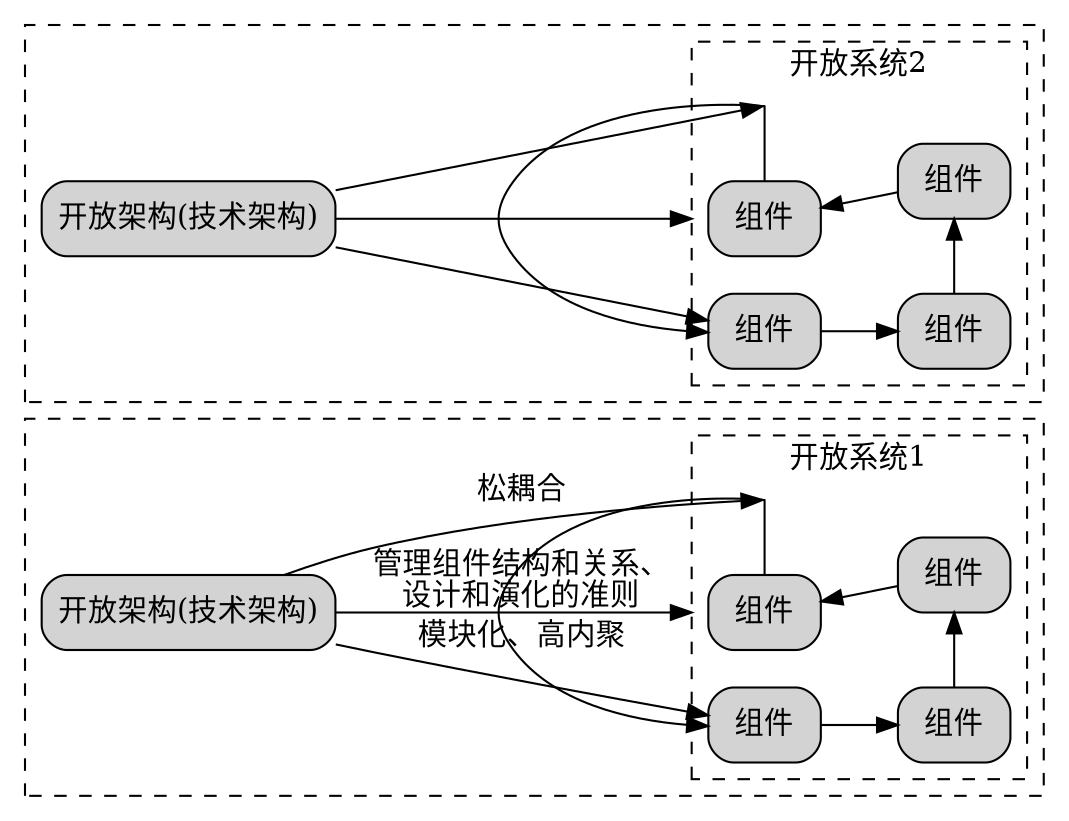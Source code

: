digraph G {
  graph [rankdir=LR,compound=true];
  node [shape=box, style="rounded,filled"];
  
  subgraph cluster1{
    label="";
	style = dashed;
    
    subgraph cluster_system1{
      label="开放系统1"
      node1[label="组件"]
      node2[label="组件"] 
      node3[label="组件"]
      node4[label="组件"]
      
      // 创建不可见节点
      invis_node1 [shape=point, width=0, height=0, label=""]
      
      // 重新连接节点，在node1和node2之间插入不可见节点
      node1 -> node2
      node2 -> node3
      node3 -> node4
      node4 -> invis_node1 [dir=none]  // dir=none 表示没有箭头
      invis_node1 -> node1
      
      {rank=same;node1;node4;invis_node1}
      {rank=same;node2;node3}
    }
  TA1[label="开放架构(技术架构)"]
  TA1->node1[label="模块化、高内聚"]
  TA1->invis_node1[label="松耦合"]
  TA1->node4[label="管理组件结构和关系、\n设计和演化的准则",lhead="cluster_system1"]
}
  subgraph cluster2{
    label="";
	style = dashed;
    
    subgraph cluster_system2{
      label="开放系统2"
      node5[label="组件"]
      node6[label="组件"] 
      node7[label="组件"]
      node8[label="组件"]
      
      // 创建不可见节点
      invis_node2 [shape=point, width=0, height=0, label=""]
      
      // 重新连接节点，在node5和node6之间插入不可见节点
      node5 -> node6
      node6 -> node7
      node7 -> node8
      node8 -> invis_node2 [dir=none]  // dir=none 表示没有箭头
      invis_node2 -> node5
      
      {rank=same;node5;node8;invis_node2}
      {rank=same;node6;node7}
    }
  TA2[label="开放架构(技术架构)"]
  TA2->node5
  TA2->invis_node2
  TA2->node8[lhead="cluster_system2"]
  }
}
